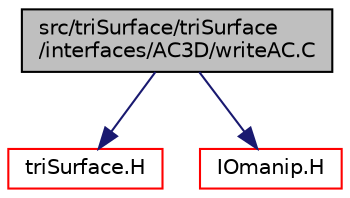 digraph "src/triSurface/triSurface/interfaces/AC3D/writeAC.C"
{
  bgcolor="transparent";
  edge [fontname="Helvetica",fontsize="10",labelfontname="Helvetica",labelfontsize="10"];
  node [fontname="Helvetica",fontsize="10",shape=record];
  Node1 [label="src/triSurface/triSurface\l/interfaces/AC3D/writeAC.C",height=0.2,width=0.4,color="black", fillcolor="grey75", style="filled", fontcolor="black"];
  Node1 -> Node2 [color="midnightblue",fontsize="10",style="solid",fontname="Helvetica"];
  Node2 [label="triSurface.H",height=0.2,width=0.4,color="red",URL="$a10522.html"];
  Node1 -> Node3 [color="midnightblue",fontsize="10",style="solid",fontname="Helvetica"];
  Node3 [label="IOmanip.H",height=0.2,width=0.4,color="red",URL="$a07806.html",tooltip="Istream and Ostream manipulators taking arguments. "];
}
